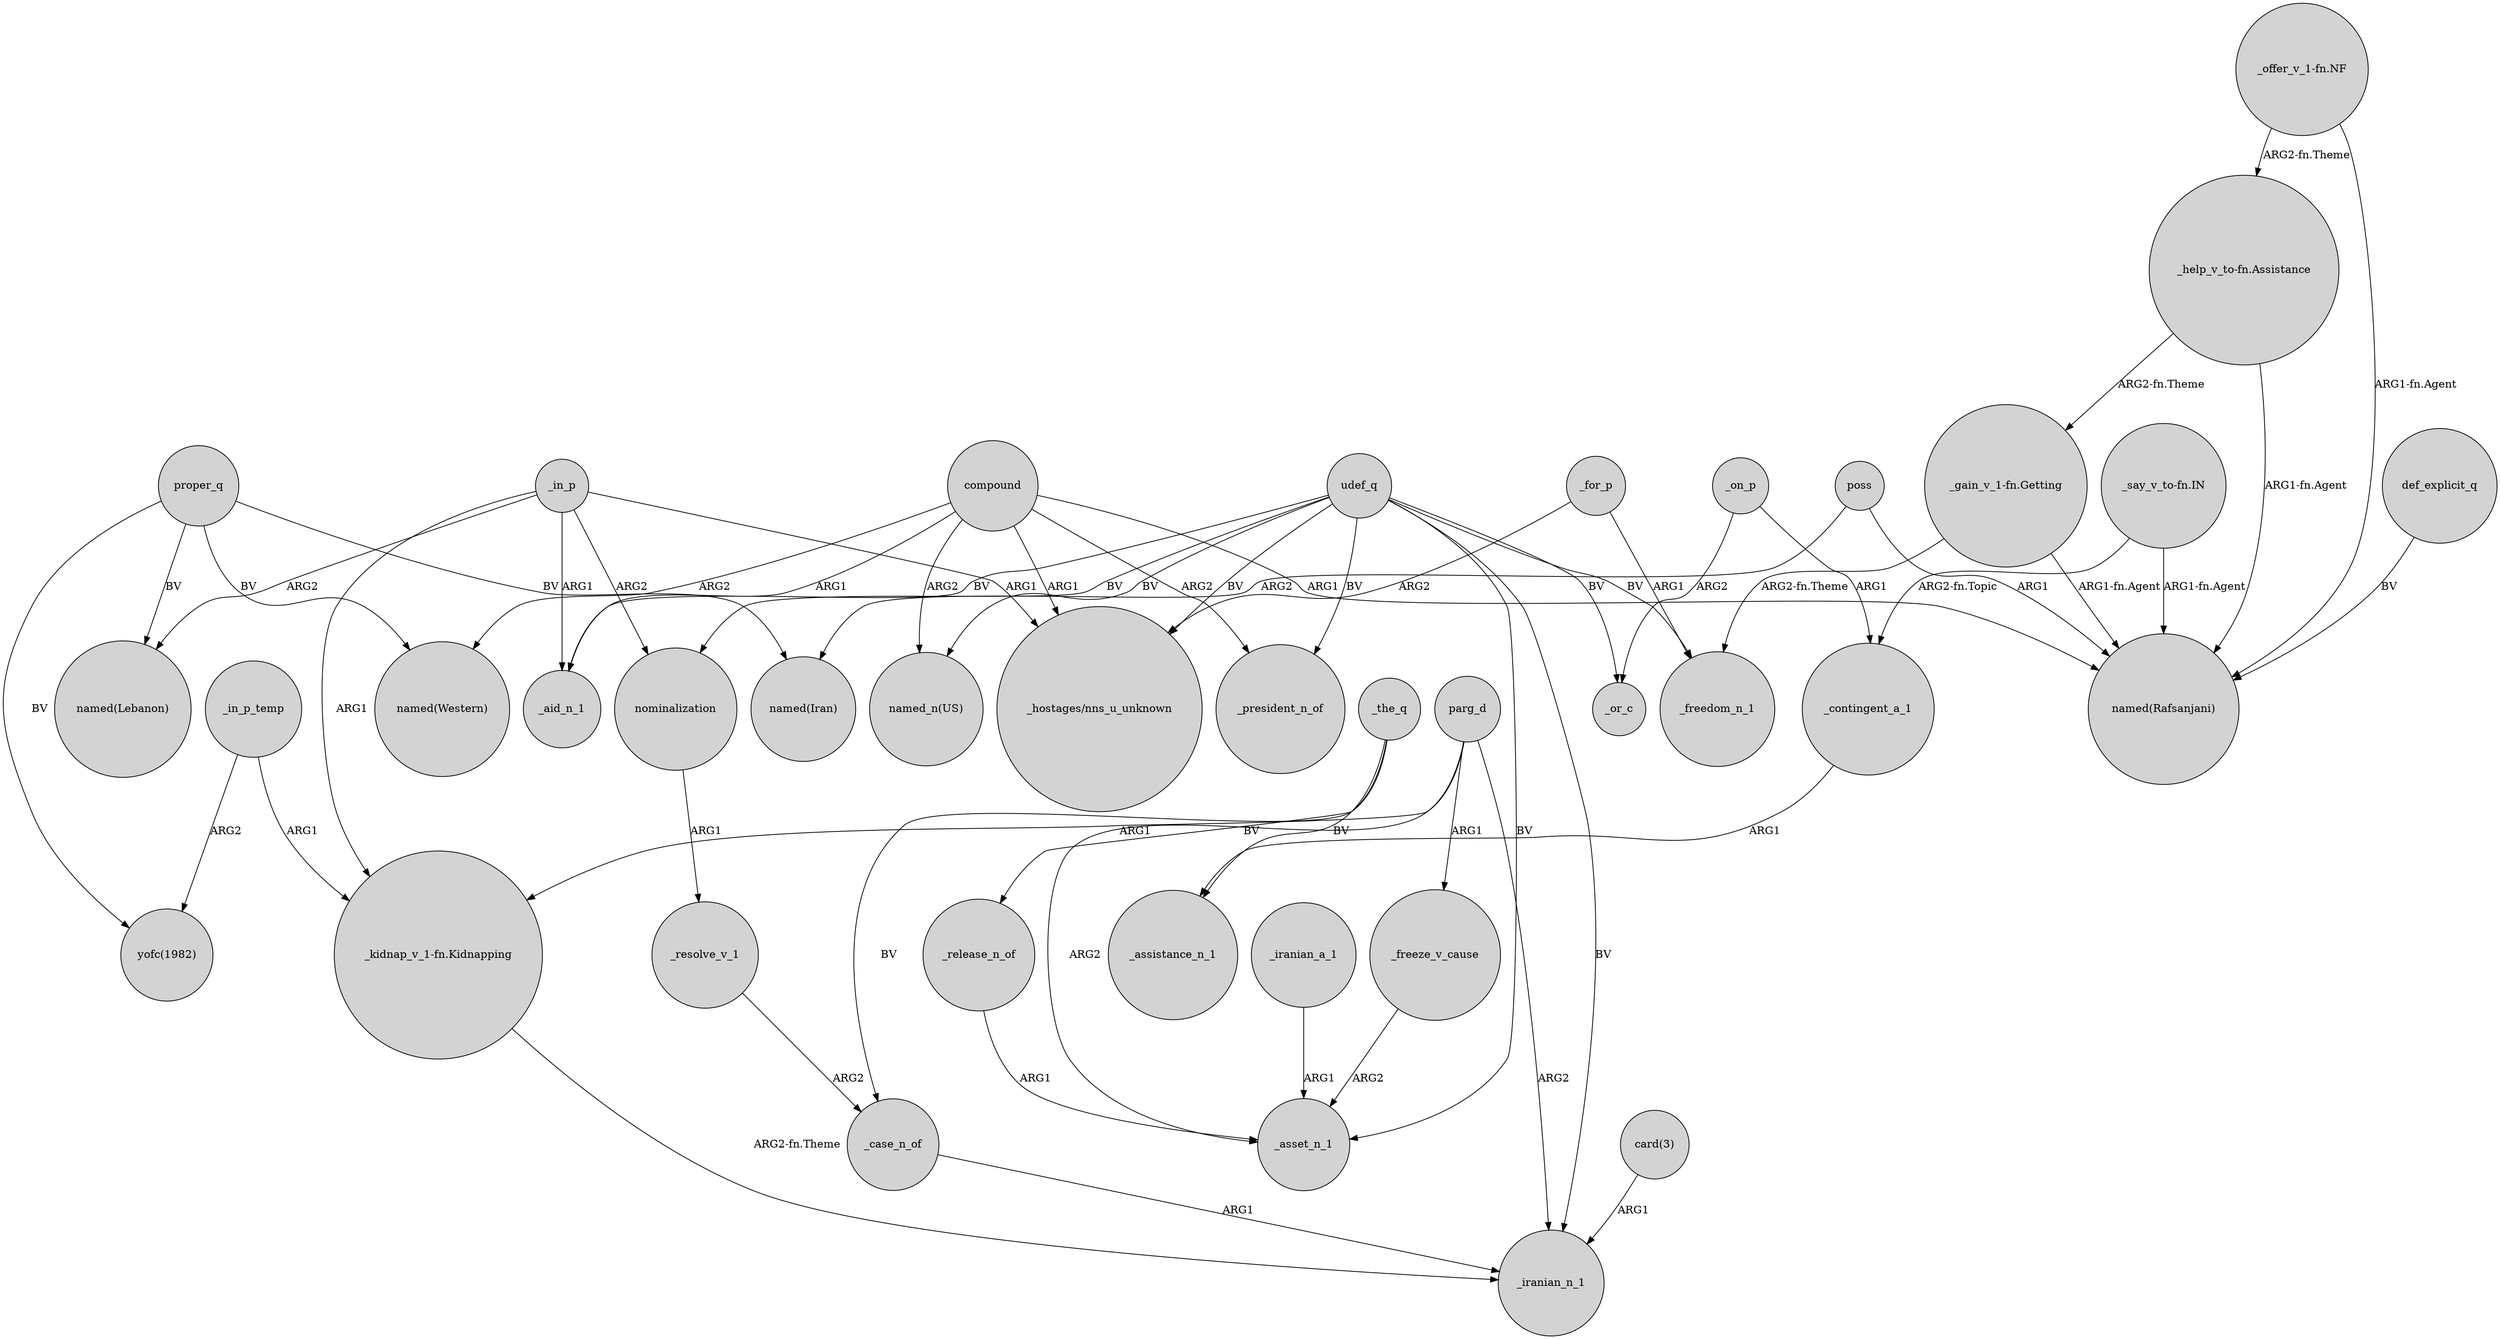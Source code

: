 digraph {
	node [shape=circle style=filled]
	proper_q -> "yofc(1982)" [label=BV]
	"_say_v_to-fn.IN" -> _contingent_a_1 [label="ARG2-fn.Topic"]
	"_help_v_to-fn.Assistance" -> "named(Rafsanjani)" [label="ARG1-fn.Agent"]
	"_kidnap_v_1-fn.Kidnapping" -> _iranian_n_1 [label="ARG2-fn.Theme"]
	proper_q -> "named(Lebanon)" [label=BV]
	compound -> _president_n_of [label=ARG2]
	udef_q -> "named_n(US)" [label=BV]
	"_offer_v_1-fn.NF" -> "named(Rafsanjani)" [label="ARG1-fn.Agent"]
	_in_p -> "_kidnap_v_1-fn.Kidnapping" [label=ARG1]
	"_gain_v_1-fn.Getting" -> "named(Rafsanjani)" [label="ARG1-fn.Agent"]
	_for_p -> "_hostages/nns_u_unknown" [label=ARG2]
	_the_q -> _case_n_of [label=BV]
	_for_p -> _freedom_n_1 [label=ARG1]
	_in_p -> _aid_n_1 [label=ARG1]
	_in_p -> "named(Lebanon)" [label=ARG2]
	_release_n_of -> _asset_n_1 [label=ARG1]
	udef_q -> "_hostages/nns_u_unknown" [label=BV]
	nominalization -> _resolve_v_1 [label=ARG1]
	"card(3)" -> _iranian_n_1 [label=ARG1]
	"_offer_v_1-fn.NF" -> "_help_v_to-fn.Assistance" [label="ARG2-fn.Theme"]
	parg_d -> "_kidnap_v_1-fn.Kidnapping" [label=ARG1]
	"_help_v_to-fn.Assistance" -> "_gain_v_1-fn.Getting" [label="ARG2-fn.Theme"]
	udef_q -> _or_c [label=BV]
	def_explicit_q -> "named(Rafsanjani)" [label=BV]
	compound -> "named_n(US)" [label=ARG2]
	udef_q -> _asset_n_1 [label=BV]
	compound -> "_hostages/nns_u_unknown" [label=ARG1]
	compound -> _aid_n_1 [label=ARG1]
	parg_d -> _iranian_n_1 [label=ARG2]
	_the_q -> _release_n_of [label=BV]
	_iranian_a_1 -> _asset_n_1 [label=ARG1]
	_contingent_a_1 -> _assistance_n_1 [label=ARG1]
	_the_q -> _assistance_n_1 [label=BV]
	proper_q -> "named(Iran)" [label=BV]
	_on_p -> _or_c [label=ARG2]
	_in_p_temp -> "_kidnap_v_1-fn.Kidnapping" [label=ARG1]
	_resolve_v_1 -> _case_n_of [label=ARG2]
	udef_q -> _president_n_of [label=BV]
	"_say_v_to-fn.IN" -> "named(Rafsanjani)" [label="ARG1-fn.Agent"]
	_on_p -> _contingent_a_1 [label=ARG1]
	poss -> "named(Rafsanjani)" [label=ARG1]
	poss -> "named(Iran)" [label=ARG2]
	udef_q -> nominalization [label=BV]
	_in_p -> "_hostages/nns_u_unknown" [label=ARG1]
	_in_p_temp -> "yofc(1982)" [label=ARG2]
	proper_q -> "named(Western)" [label=BV]
	parg_d -> _freeze_v_cause [label=ARG1]
	udef_q -> _freedom_n_1 [label=BV]
	udef_q -> _aid_n_1 [label=BV]
	parg_d -> _asset_n_1 [label=ARG2]
	"_gain_v_1-fn.Getting" -> _freedom_n_1 [label="ARG2-fn.Theme"]
	_freeze_v_cause -> _asset_n_1 [label=ARG2]
	_in_p -> nominalization [label=ARG2]
	_case_n_of -> _iranian_n_1 [label=ARG1]
	compound -> "named(Rafsanjani)" [label=ARG1]
	udef_q -> _iranian_n_1 [label=BV]
	compound -> "named(Western)" [label=ARG2]
}
